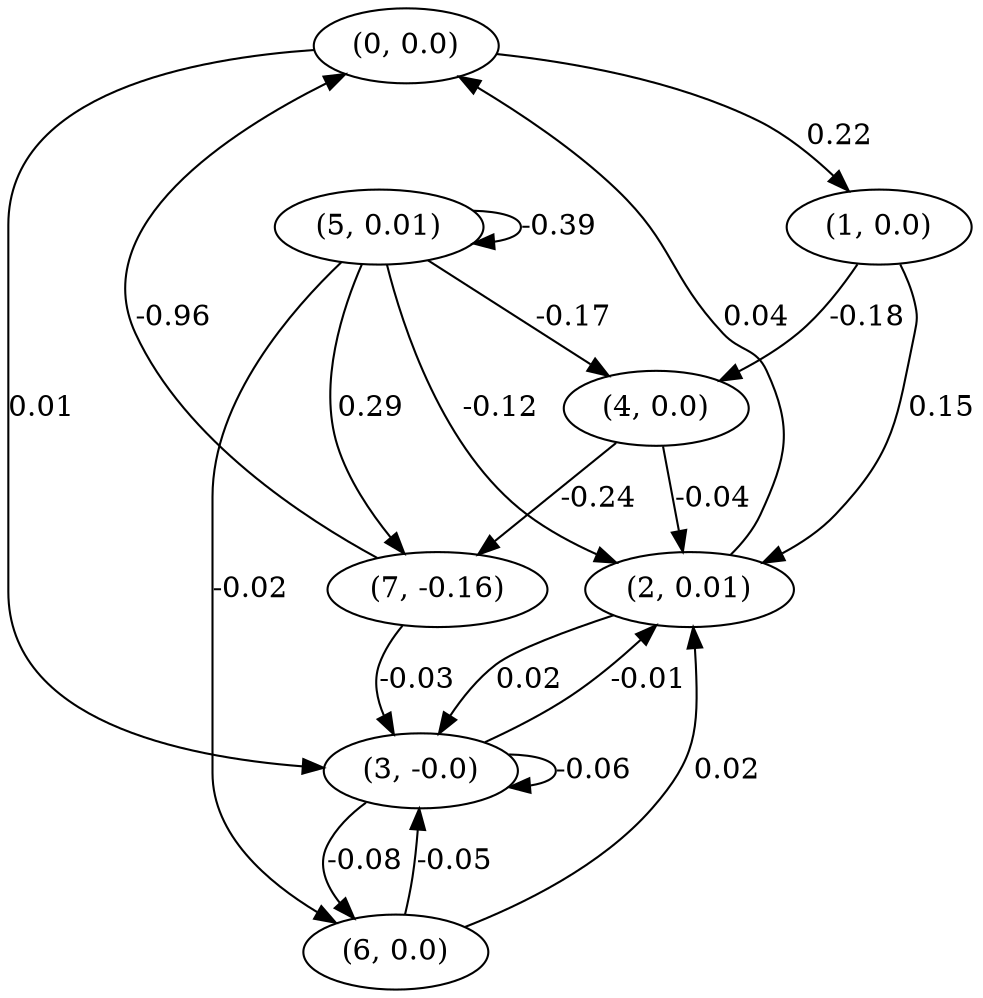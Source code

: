 digraph {
    0 [ label = "(0, 0.0)" ]
    1 [ label = "(1, 0.0)" ]
    2 [ label = "(2, 0.01)" ]
    3 [ label = "(3, -0.0)" ]
    4 [ label = "(4, 0.0)" ]
    5 [ label = "(5, 0.01)" ]
    6 [ label = "(6, 0.0)" ]
    7 [ label = "(7, -0.16)" ]
    3 -> 3 [ label = "-0.06" ]
    5 -> 5 [ label = "-0.39" ]
    2 -> 0 [ label = "0.04" ]
    7 -> 0 [ label = "-0.96" ]
    0 -> 1 [ label = "0.22" ]
    1 -> 2 [ label = "0.15" ]
    3 -> 2 [ label = "-0.01" ]
    4 -> 2 [ label = "-0.04" ]
    5 -> 2 [ label = "-0.12" ]
    6 -> 2 [ label = "0.02" ]
    0 -> 3 [ label = "0.01" ]
    2 -> 3 [ label = "0.02" ]
    6 -> 3 [ label = "-0.05" ]
    7 -> 3 [ label = "-0.03" ]
    1 -> 4 [ label = "-0.18" ]
    5 -> 4 [ label = "-0.17" ]
    3 -> 6 [ label = "-0.08" ]
    5 -> 6 [ label = "-0.02" ]
    4 -> 7 [ label = "-0.24" ]
    5 -> 7 [ label = "0.29" ]
}


